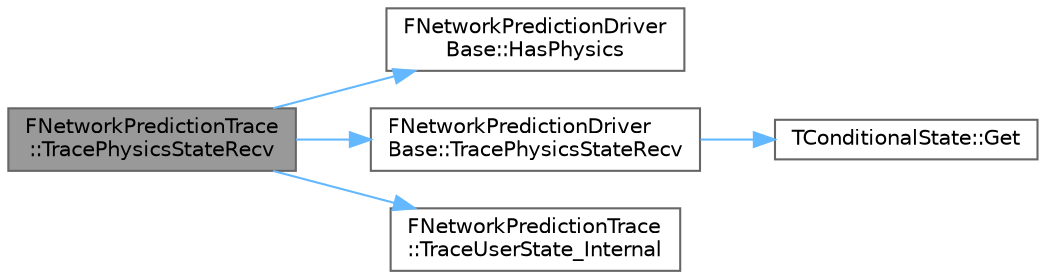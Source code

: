 digraph "FNetworkPredictionTrace::TracePhysicsStateRecv"
{
 // INTERACTIVE_SVG=YES
 // LATEX_PDF_SIZE
  bgcolor="transparent";
  edge [fontname=Helvetica,fontsize=10,labelfontname=Helvetica,labelfontsize=10];
  node [fontname=Helvetica,fontsize=10,shape=box,height=0.2,width=0.4];
  rankdir="LR";
  Node1 [id="Node000001",label="FNetworkPredictionTrace\l::TracePhysicsStateRecv",height=0.2,width=0.4,color="gray40", fillcolor="grey60", style="filled", fontcolor="black",tooltip=" "];
  Node1 -> Node2 [id="edge1_Node000001_Node000002",color="steelblue1",style="solid",tooltip=" "];
  Node2 [id="Node000002",label="FNetworkPredictionDriver\lBase::HasPhysics",height=0.2,width=0.4,color="grey40", fillcolor="white", style="filled",URL="$d9/d6a/structFNetworkPredictionDriverBase.html#a5c04a121d63dd9a4f75fd1c8e3a2a56c",tooltip=" "];
  Node1 -> Node3 [id="edge2_Node000001_Node000003",color="steelblue1",style="solid",tooltip=" "];
  Node3 [id="Node000003",label="FNetworkPredictionDriver\lBase::TracePhysicsStateRecv",height=0.2,width=0.4,color="grey40", fillcolor="white", style="filled",URL="$d9/d6a/structFNetworkPredictionDriverBase.html#a8490b9d7896363a116e62ce901160e8a",tooltip=" "];
  Node3 -> Node4 [id="edge3_Node000003_Node000004",color="steelblue1",style="solid",tooltip=" "];
  Node4 [id="Node000004",label="TConditionalState::Get",height=0.2,width=0.4,color="grey40", fillcolor="white", style="filled",URL="$d2/dda/structTConditionalState.html#ae7c0b73b7b2b7ccf4c49964de9b47f47",tooltip=" "];
  Node1 -> Node5 [id="edge4_Node000001_Node000005",color="steelblue1",style="solid",tooltip=" "];
  Node5 [id="Node000005",label="FNetworkPredictionTrace\l::TraceUserState_Internal",height=0.2,width=0.4,color="grey40", fillcolor="white", style="filled",URL="$dd/dad/classFNetworkPredictionTrace.html#a9a4909524df1d5c230298b55b3ab5674",tooltip=" "];
}
